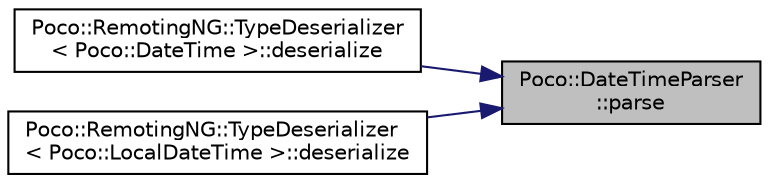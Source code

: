 digraph "Poco::DateTimeParser::parse"
{
 // LATEX_PDF_SIZE
  edge [fontname="Helvetica",fontsize="10",labelfontname="Helvetica",labelfontsize="10"];
  node [fontname="Helvetica",fontsize="10",shape=record];
  rankdir="RL";
  Node1 [label="Poco::DateTimeParser\l::parse",height=0.2,width=0.4,color="black", fillcolor="grey75", style="filled", fontcolor="black",tooltip=" "];
  Node1 -> Node2 [dir="back",color="midnightblue",fontsize="10",style="solid"];
  Node2 [label="Poco::RemotingNG::TypeDeserializer\l\< Poco::DateTime \>::deserialize",height=0.2,width=0.4,color="black", fillcolor="white", style="filled",URL="$classPoco_1_1RemotingNG_1_1TypeDeserializer_3_01Poco_1_1DateTime_01_4.html#aa9a907aaf57b5bed71389374858b0480",tooltip=" "];
  Node1 -> Node3 [dir="back",color="midnightblue",fontsize="10",style="solid"];
  Node3 [label="Poco::RemotingNG::TypeDeserializer\l\< Poco::LocalDateTime \>::deserialize",height=0.2,width=0.4,color="black", fillcolor="white", style="filled",URL="$classPoco_1_1RemotingNG_1_1TypeDeserializer_3_01Poco_1_1LocalDateTime_01_4.html#a5e177d23897f413004efc9dd62db2a89",tooltip=" "];
}
